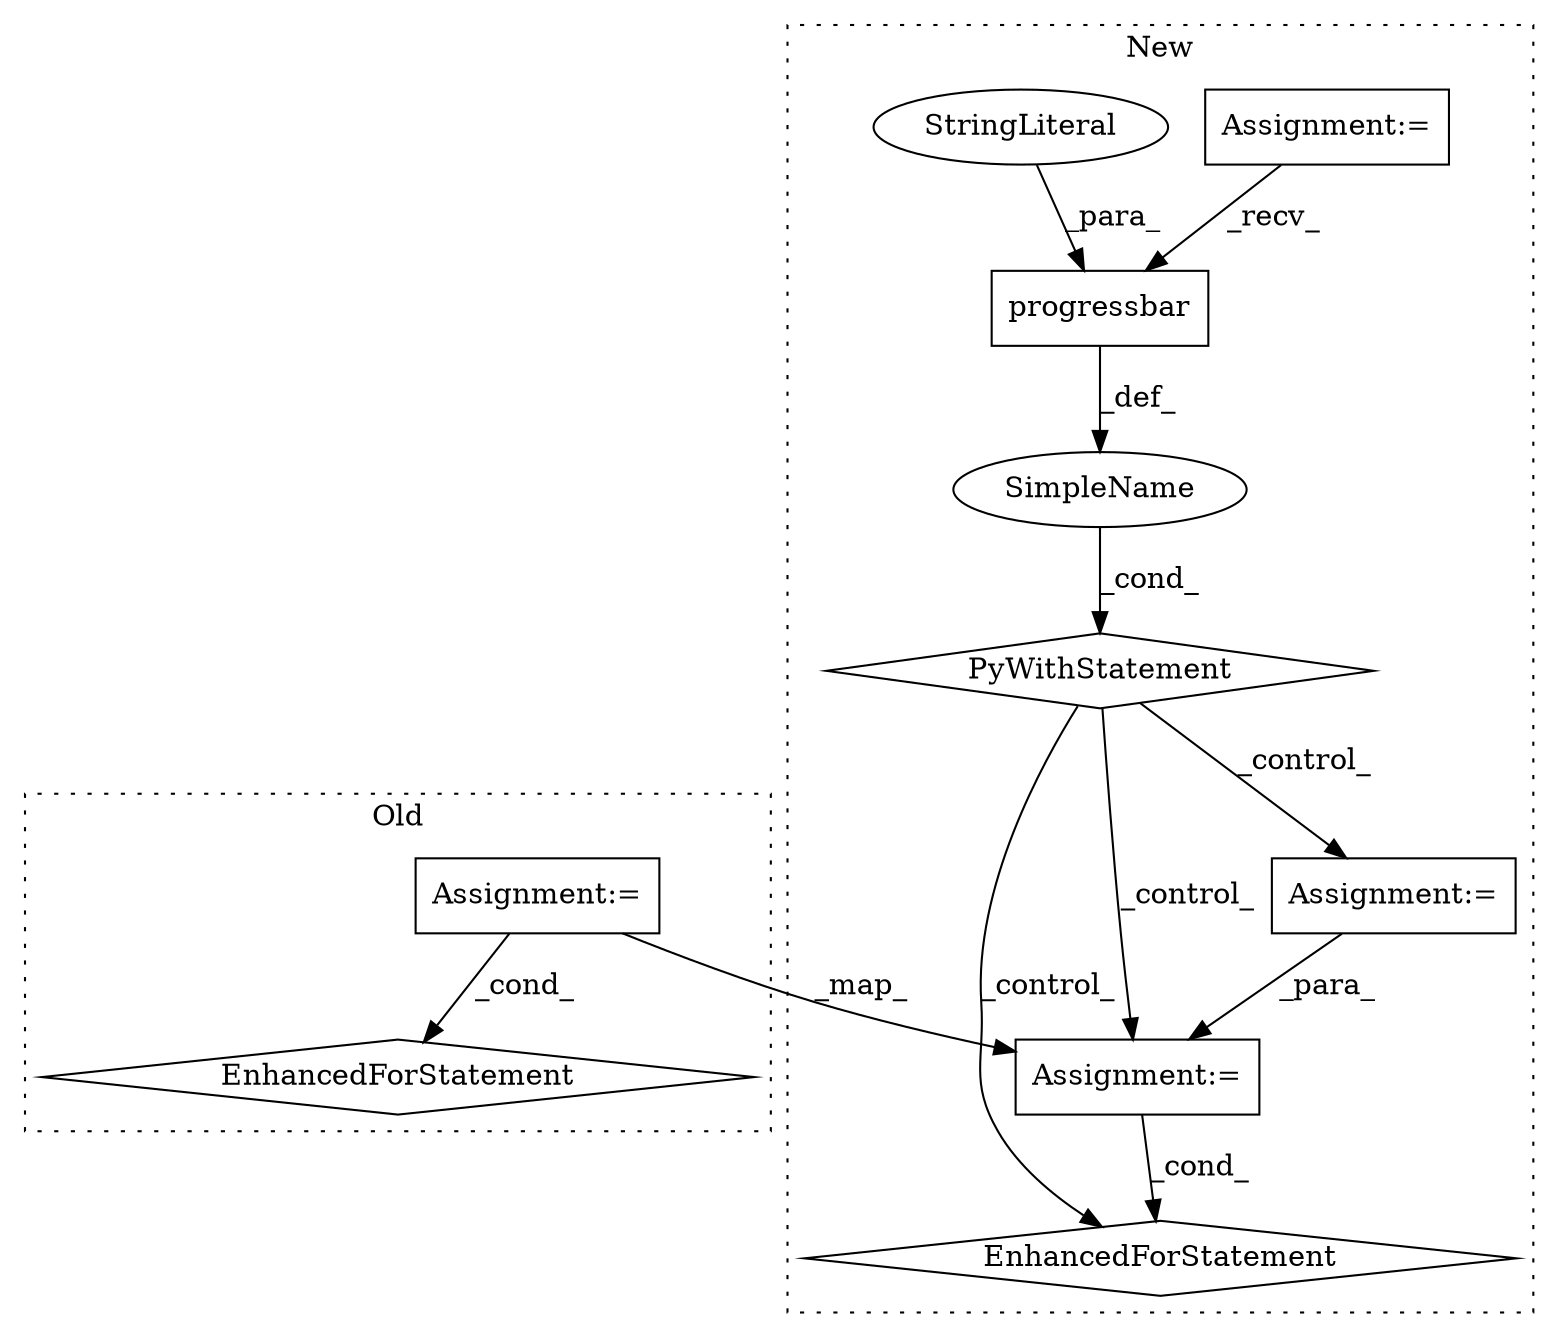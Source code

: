 digraph G {
subgraph cluster0 {
1 [label="EnhancedForStatement" a="70" s="3810,3877" l="53,2" shape="diamond"];
6 [label="Assignment:=" a="7" s="3810,3877" l="53,2" shape="box"];
label = "Old";
style="dotted";
}
subgraph cluster1 {
2 [label="progressbar" a="32" s="3578,3619" l="12,1" shape="box"];
3 [label="EnhancedForStatement" a="70" s="3645,3714" l="57,2" shape="diamond"];
4 [label="SimpleName" a="42" s="" l="" shape="ellipse"];
5 [label="PyWithStatement" a="104" s="3564,3620" l="10,2" shape="diamond"];
7 [label="Assignment:=" a="7" s="3645,3714" l="57,2" shape="box"];
8 [label="Assignment:=" a="7" s="3634" l="3" shape="box"];
9 [label="Assignment:=" a="7" s="1687" l="3" shape="box"];
10 [label="StringLiteral" a="45" s="3596" l="23" shape="ellipse"];
label = "New";
style="dotted";
}
2 -> 4 [label="_def_"];
4 -> 5 [label="_cond_"];
5 -> 8 [label="_control_"];
5 -> 7 [label="_control_"];
5 -> 3 [label="_control_"];
6 -> 7 [label="_map_"];
6 -> 1 [label="_cond_"];
7 -> 3 [label="_cond_"];
8 -> 7 [label="_para_"];
9 -> 2 [label="_recv_"];
10 -> 2 [label="_para_"];
}